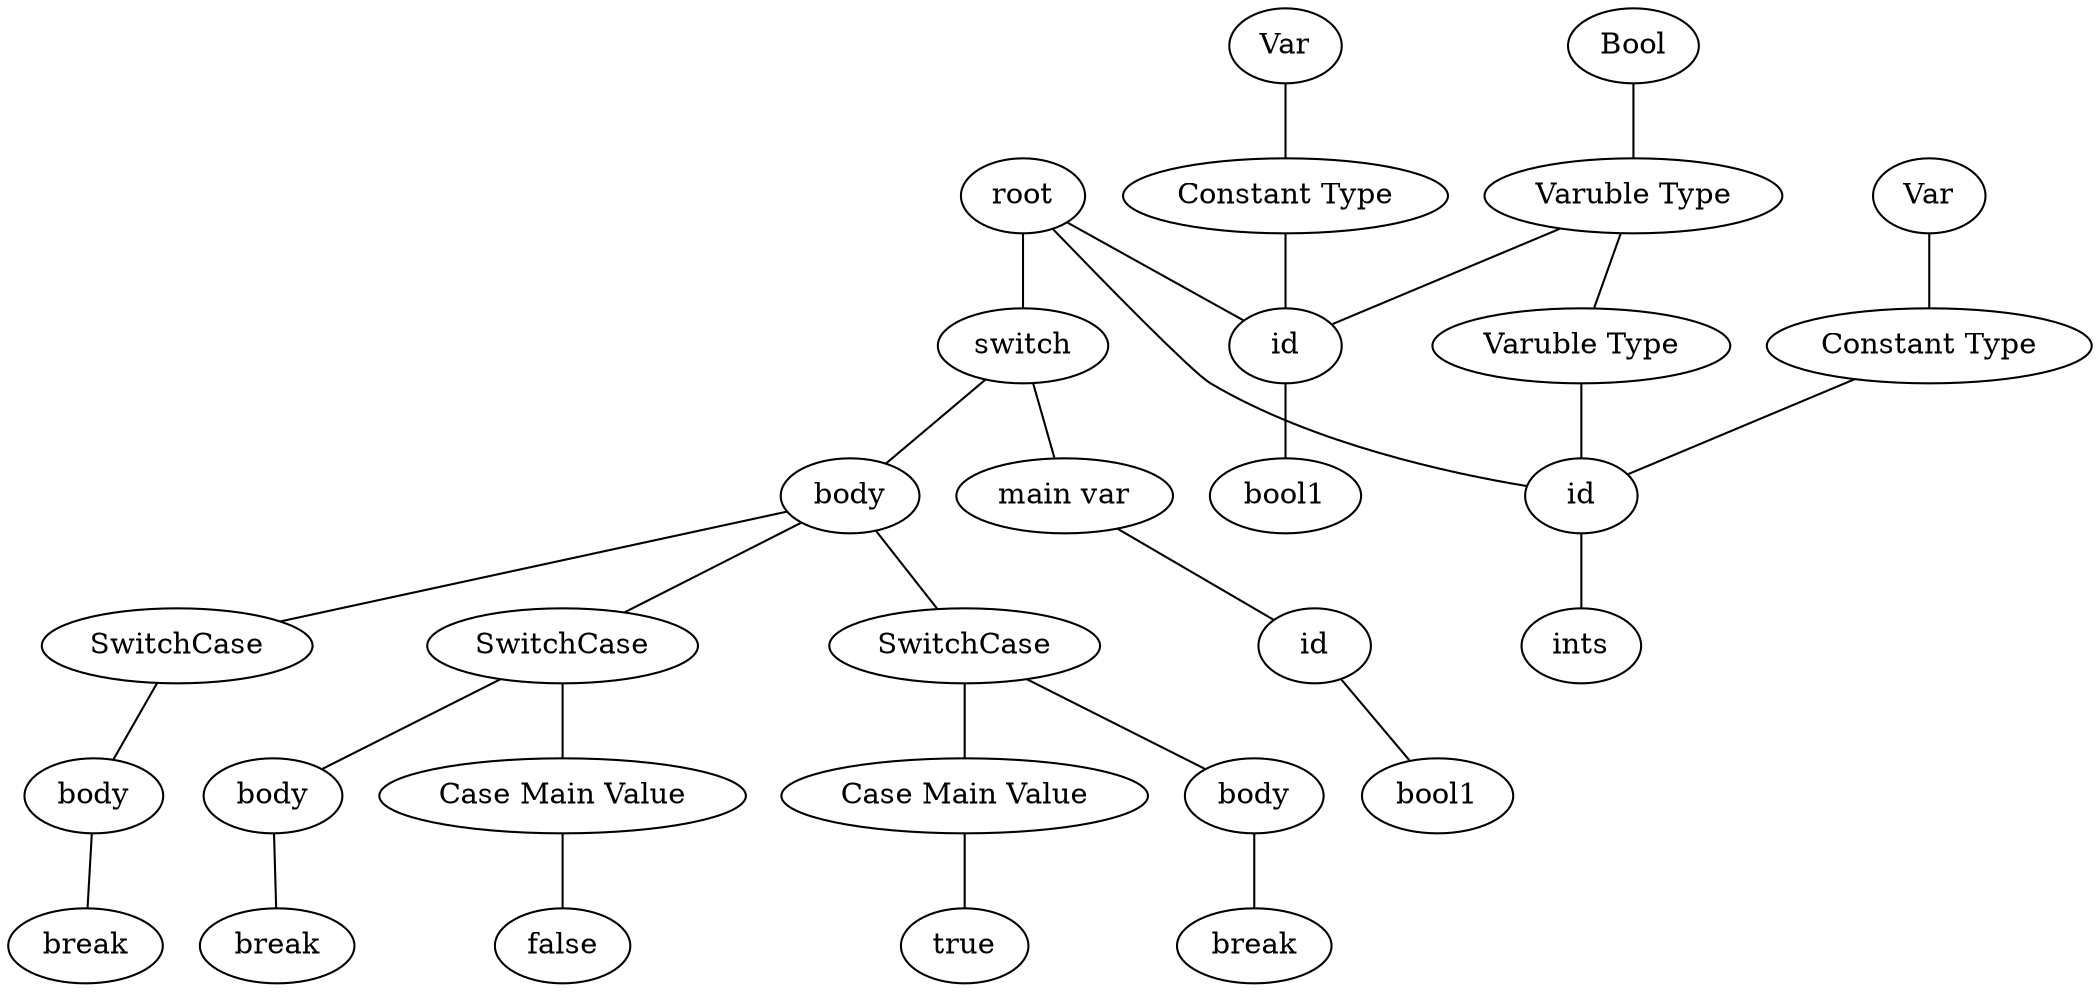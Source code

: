 graph graphname {
root;
expr0[label = "id"];
root--expr0;
type0[label = "Varuble Type"];
type0--expr0;
type1[label = "Int"];
type1--type0;
consttype0[label = "Constant Type"];
consttype0--expr0;
consttype1[label = "Var"];
consttype1--consttype0;
expr1[label = "ints"];
expr0--expr1;
expr2[label = "id"];
root--expr2;
type1[label = "Varuble Type"];
type1--expr2;
type2[label = "Bool"];
type2--type1;
consttype2[label = "Constant Type"];
consttype2--expr2;
consttype3[label = "Var"];
consttype3--consttype2;
expr3[label = "bool1"];
expr2--expr3;
switch0[label = "switch"];
root--switch0;
switch0body[label = "body"];
switch0--switch0body;case0[label = "SwitchCase"];
switch0body--case0;
casevalue0[label = "Case Main Value"];
case0--casevalue0;
expr4[label = "false"];
casevalue0--expr4;
casebody0[label = "body"];
case0--casebody0;
break0[label = "break"];
casebody0--break0;
case1[label = "SwitchCase"];
switch0body--case1;
casevalue1[label = "Case Main Value"];
case1--casevalue1;
expr5[label = "true"];
casevalue1--expr5;
casebody1[label = "body"];
case1--casebody1;
break1[label = "break"];
casebody1--break1;
case2[label = "SwitchCase"];
switch0body--case2;
casebody2[label = "body"];
case2--casebody2;
break2[label = "break"];
casebody2--break2;
switch0varname[label = "main var"];
switch0--switch0varname;expr6[label = "id"];
switch0varname--expr6;
expr7[label = "bool1"];
expr6--expr7;
}
